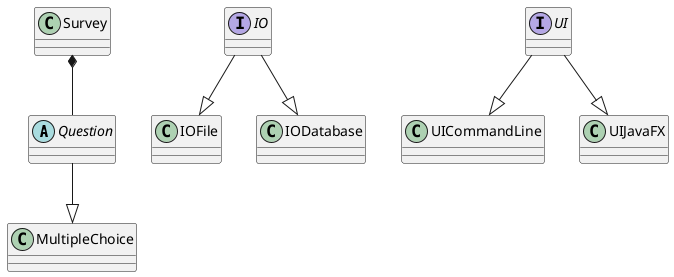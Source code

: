 @startuml
'https://plantuml.com/class-diagram

abstract class Question {
}

class MultipleChoice {
}

'class CheckboxChoice {'
'}'

Question --|> MultipleChoice
'Question --|> CheckboxChoice'

class Survey {
}

Survey *-- Question

interface IO {
}

class IOFile {
}

class IODatabase {
}

IO --|> IOFile
IO --|> IODatabase

interface UI {
}

class UICommandLine {
}

UI --|> UICommandLine
UI --|> UIJavaFX

@enduml